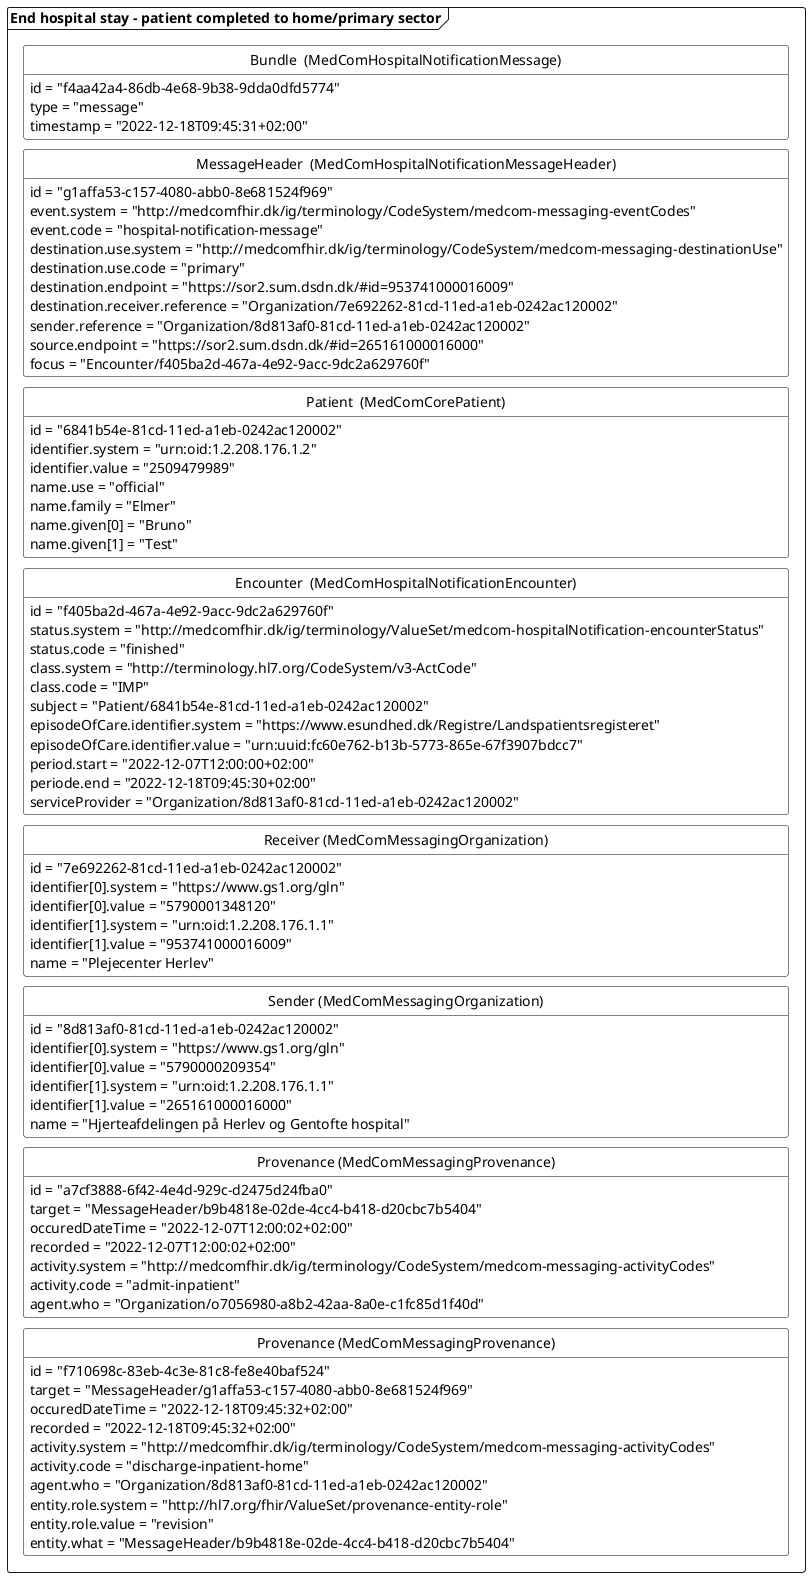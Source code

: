 @startuml HNdischargeInPat

'layout
skinparam class {
    BackgroundColor White
    BorderColor Black
    ArrowColor Black
  }
hide circle
hide empty members
skinparam SameClassWidth true
skinparam Ranksep 10


package "End hospital stay - patient completed to home/primary sector" as finished <<Frame>>{
    class "Bundle  (MedComHospitalNotificationMessage)" as finishedB{
        id = "f4aa42a4-86db-4e68-9b38-9dda0dfd5774"
        type = "message"
        timestamp = "2022-12-18T09:45:31+02:00"
    }
    class "MessageHeader  (MedComHospitalNotificationMessageHeader)" as finishedMH{
        id = "g1affa53-c157-4080-abb0-8e681524f969"
        event.system = "http://medcomfhir.dk/ig/terminology/CodeSystem/medcom-messaging-eventCodes"
        event.code = "hospital-notification-message"
        destination.use.system = "http://medcomfhir.dk/ig/terminology/CodeSystem/medcom-messaging-destinationUse"
        destination.use.code = "primary"
        destination.endpoint = "https://sor2.sum.dsdn.dk/#id=953741000016009"
        destination.receiver.reference = "Organization/7e692262-81cd-11ed-a1eb-0242ac120002"
        sender.reference = "Organization/8d813af0-81cd-11ed-a1eb-0242ac120002"
        source.endpoint = "https://sor2.sum.dsdn.dk/#id=265161000016000"
        focus = "Encounter/f405ba2d-467a-4e92-9acc-9dc2a629760f"
    }
    class "Patient  (MedComCorePatient)" as finishedPT{
        id = "6841b54e-81cd-11ed-a1eb-0242ac120002"
        identifier.system = "urn:oid:1.2.208.176.1.2"
        identifier.value = "2509479989"
        name.use = "official"
        name.family = "Elmer"
        name.given[0] = "Bruno"
        name.given[1] = "Test"
    }
    class "Encounter  (MedComHospitalNotificationEncounter)" as finishedENC{
        id = "f405ba2d-467a-4e92-9acc-9dc2a629760f"
        status.system = "http://medcomfhir.dk/ig/terminology/ValueSet/medcom-hospitalNotification-encounterStatus"
        status.code = "finished"
        class.system = "http://terminology.hl7.org/CodeSystem/v3-ActCode"
        class.code = "IMP"
        subject = "Patient/6841b54e-81cd-11ed-a1eb-0242ac120002"
        episodeOfCare.identifier.system = "https://www.esundhed.dk/Registre/Landspatientsregisteret"
        episodeOfCare.identifier.value = "urn:uuid:fc60e762-b13b-5773-865e-67f3907bdcc7"
        period.start = "2022-12-07T12:00:00+02:00"
        periode.end = "2022-12-18T09:45:30+02:00"
        serviceProvider = "Organization/8d813af0-81cd-11ed-a1eb-0242ac120002"
    } 
    class "Receiver (MedComMessagingOrganization)" as finishedROrg{
        id = "7e692262-81cd-11ed-a1eb-0242ac120002"
        identifier[0].system = "https://www.gs1.org/gln"
        identifier[0].value = "5790001348120"
        identifier[1].system = "urn:oid:1.2.208.176.1.1"
        identifier[1].value = "953741000016009"
        name = "Plejecenter Herlev"
    }
    class "Sender (MedComMessagingOrganization)" as finishedSOrg{
        id = "8d813af0-81cd-11ed-a1eb-0242ac120002"
        identifier[0].system = "https://www.gs1.org/gln"
        identifier[0].value = "5790000209354"
        identifier[1].system = "urn:oid:1.2.208.176.1.1"
        identifier[1].value = "265161000016000"
        name = "Hjerteafdelingen på Herlev og Gentofte hospital" 
    }
    class "Provenance (MedComMessagingProvenance)" as admitfinishedPRO{
        id = "a7cf3888-6f42-4e4d-929c-d2475d24fba0"
        target = "MessageHeader/b9b4818e-02de-4cc4-b418-d20cbc7b5404"
        occuredDateTime = "2022-12-07T12:00:02+02:00"
        recorded = "2022-12-07T12:00:02+02:00"
        activity.system = "http://medcomfhir.dk/ig/terminology/CodeSystem/medcom-messaging-activityCodes"
        activity.code = "admit-inpatient"
        agent.who = "Organization/o7056980-a8b2-42aa-8a0e-c1fc85d1f40d"
    }
    class "Provenance (MedComMessagingProvenance)" as finishedPRO{
        id = "f710698c-83eb-4c3e-81c8-fe8e40baf524"
        target = "MessageHeader/g1affa53-c157-4080-abb0-8e681524f969"
        occuredDateTime = "2022-12-18T09:45:32+02:00"
        recorded = "2022-12-18T09:45:32+02:00"
        activity.system = "http://medcomfhir.dk/ig/terminology/CodeSystem/medcom-messaging-activityCodes"
        activity.code = "discharge-inpatient-home"
        agent.who = "Organization/8d813af0-81cd-11ed-a1eb-0242ac120002"
        entity.role.system = "http://hl7.org/fhir/ValueSet/provenance-entity-role"
        entity.role.value = "revision"
        entity.what = "MessageHeader/b9b4818e-02de-4cc4-b418-d20cbc7b5404"
    }
finishedB-[hidden]-finishedMH
finishedMH-[hidden]-finishedPT
finishedPT-[hidden]-finishedENC
finishedENC-[hidden]-finishedROrg
finishedROrg-[hidden]-finishedSOrg
finishedSOrg-[hidden]-admitfinishedPRO
admitfinishedPRO-[hidden]-finishedPRO

}
' pile mellem de to beskeder
' admit --> finished


@enduml

